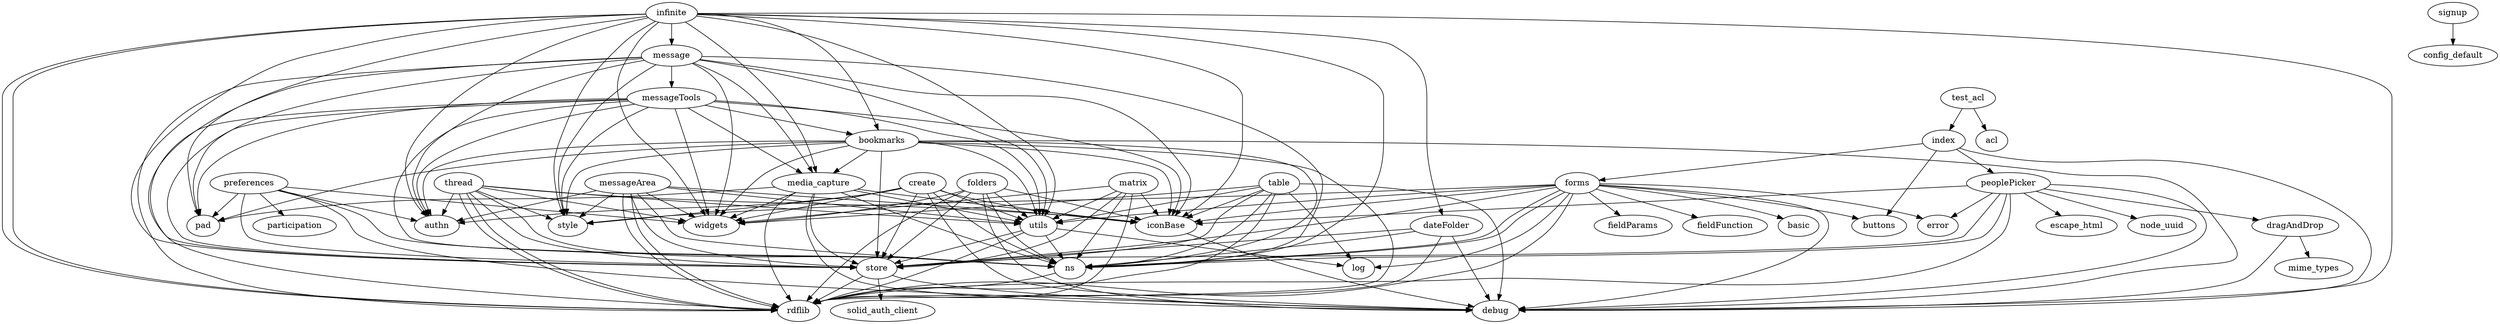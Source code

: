 digraph InternalDependencies {
media_capture  ->  debug;
message  ->  messageTools;
infinite  ->  debug;
bookmarks  ->  debug;
dateFolder  ->  debug;
preferences  ->  debug;
store  ->  debug;
store  ->  solid_auth_client;
create  ->  debug;
folders  ->  debug;
iconBase  ->  debug;
table  ->  debug;
peoplePicker  ->  escape_html;
peoplePicker  ->  node_uuid;
peoplePicker  ->  rdflib;
peoplePicker  ->  debug;
peoplePicker  ->  dragAndDrop;
peoplePicker  ->  error;
peoplePicker  ->  iconBase;
peoplePicker  ->  ns;
peoplePicker  ->  store;
index  ->  debug;
dragAndDrop  ->  debug;
forms  ->  fieldParams;
forms  ->  fieldFunction;
forms  ->  debug;
forms  ->  basic;
media_capture  ->  rdflib;
media_capture  ->  iconBase;
media_capture  ->  ns;
media_capture  ->  pad;
media_capture  ->  store;
media_capture  ->  utils;
media_capture  ->  widgets;


ns  ->  rdflib;
test_acl  ->  acl;
test_acl  ->  index;
message  ->  authn;
message  ->  iconBase;
message  ->  ns;
message  ->  media_capture;
message  ->  pad;
message  ->  rdflib;
message  ->  store;
message  ->  style;
message  ->  utils;
message  ->  widgets;

infinite  ->  rdflib;
infinite  ->  dateFolder;
infinite  ->  authn;
infinite  ->  iconBase;
infinite  ->  ns;
infinite  ->  media_capture;
infinite  ->  pad;
infinite  ->  rdflib;
infinite  ->  store;
infinite  ->  style;
infinite  ->  utils;
infinite  ->  widgets;

infinite  ->  message;
infinite  ->  bookmarks;
thread  ->  authn;
thread  ->  iconBase;
thread  ->  ns;
thread  ->  rdflib;
thread  ->  store;
thread  ->  style;
thread  ->  widgets;
thread  ->  utils;
thread  ->  rdflib;
bookmarks  ->  authn;
bookmarks  ->  iconBase;
bookmarks  ->  ns;
bookmarks  ->  media_capture;
bookmarks  ->  pad;
bookmarks  ->  rdflib;
bookmarks  ->  store;
bookmarks  ->  style;
bookmarks  ->  utils;
bookmarks  ->  widgets;
dateFolder  ->  store;
dateFolder  ->  ns;
dateFolder  ->  rdflib;
messageTools  ->  authn;
messageTools  ->  iconBase;
messageTools  ->  ns;
messageTools  ->  media_capture;
messageTools  ->  pad;
messageTools  ->  rdflib;
messageTools  ->  store;
messageTools  ->  style;
messageTools  ->  utils;
messageTools  ->  widgets;
messageTools  ->  bookmarks;
preferences  ->  store;
preferences  ->  ns;
preferences  ->  authn;
preferences  ->  widgets;
preferences  ->  pad;
preferences  ->  participation;
matrix  ->  iconBase;
matrix  ->  ns;
matrix  ->  rdflib;
matrix  ->  store;
matrix  ->  widgets;
matrix  ->  utils;
store  ->  rdflib;




create  ->  authn;
create  ->  iconBase;
create  ->  ns;
create  ->  store;
create  ->  style;
create  ->  utils;
create  ->  widgets;
folders  ->  iconBase;
folders  ->  ns;
folders  ->  rdflib;
folders  ->  store;
folders  ->  widgets;
folders  ->  utils;
table  ->  iconBase;
table  ->  log;
table  ->  ns;
table  ->  store;
table  ->  widgets;
table  ->  utils;
table  ->  rdflib;
utils  ->  log;
utils  ->  ns;
utils  ->  rdflib;
utils  ->  store;
signup  ->  config_default;


index  ->  peoplePicker;


index  ->  buttons;
index  ->  forms;
dragAndDrop  ->  mime_types;

forms  ->  iconBase;
forms  ->  log;
forms  ->  ns;
forms  ->  store;
forms  ->  style;
forms  ->  rdflib;
forms  ->  error;
forms  ->  buttons;
forms  ->  ns;
forms  ->  utils;
messageArea  ->  authn;
messageArea  ->  iconBase;
messageArea  ->  ns;
messageArea  ->  rdflib;
messageArea  ->  store;
messageArea  ->  style;
messageArea  ->  widgets;
messageArea  ->  rdflib;
messageArea  ->  utils;
}
